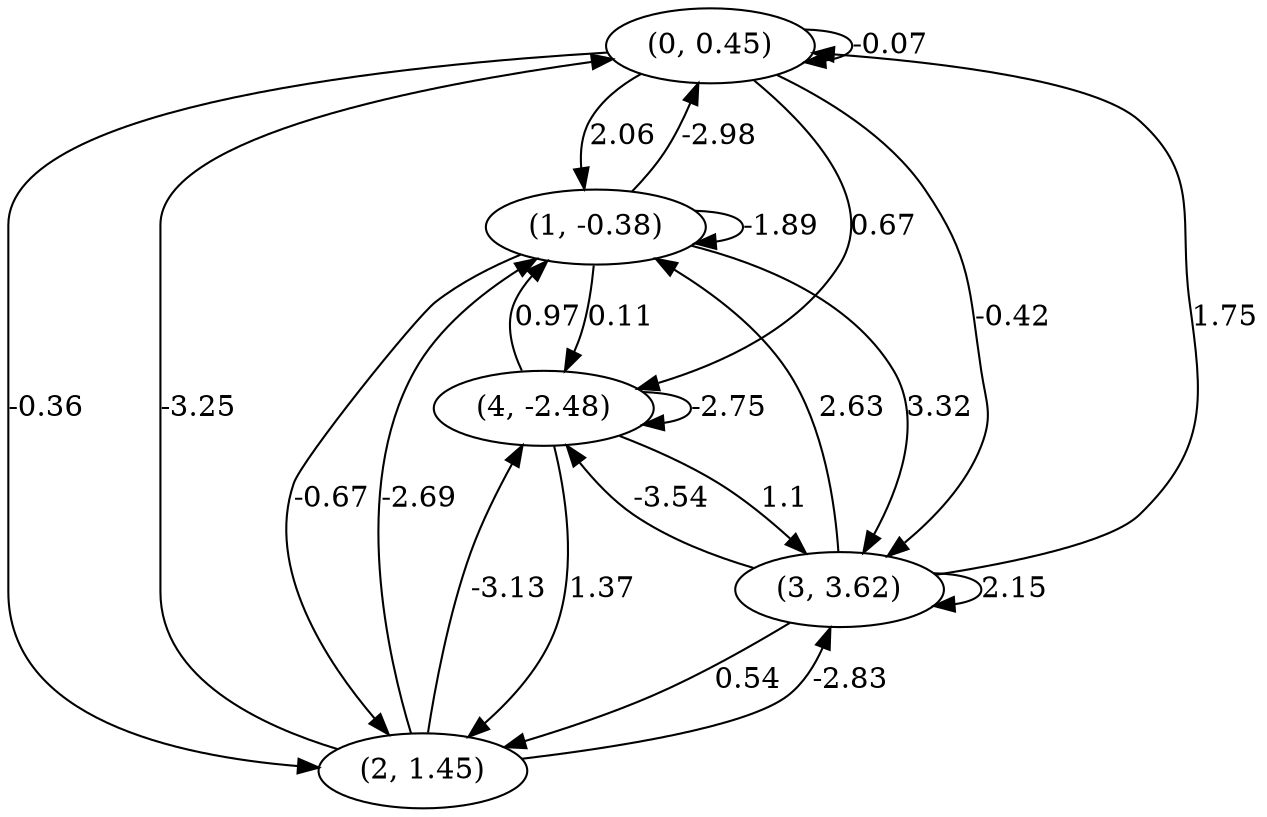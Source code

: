 digraph {
    0 [ label = "(0, 0.45)" ]
    1 [ label = "(1, -0.38)" ]
    2 [ label = "(2, 1.45)" ]
    3 [ label = "(3, 3.62)" ]
    4 [ label = "(4, -2.48)" ]
    0 -> 0 [ label = "-0.07" ]
    1 -> 1 [ label = "-1.89" ]
    3 -> 3 [ label = "2.15" ]
    4 -> 4 [ label = "-2.75" ]
    1 -> 0 [ label = "-2.98" ]
    2 -> 0 [ label = "-3.25" ]
    3 -> 0 [ label = "1.75" ]
    0 -> 1 [ label = "2.06" ]
    2 -> 1 [ label = "-2.69" ]
    3 -> 1 [ label = "2.63" ]
    4 -> 1 [ label = "0.97" ]
    0 -> 2 [ label = "-0.36" ]
    1 -> 2 [ label = "-0.67" ]
    3 -> 2 [ label = "0.54" ]
    4 -> 2 [ label = "1.37" ]
    0 -> 3 [ label = "-0.42" ]
    1 -> 3 [ label = "3.32" ]
    2 -> 3 [ label = "-2.83" ]
    4 -> 3 [ label = "1.1" ]
    0 -> 4 [ label = "0.67" ]
    1 -> 4 [ label = "0.11" ]
    2 -> 4 [ label = "-3.13" ]
    3 -> 4 [ label = "-3.54" ]
}

